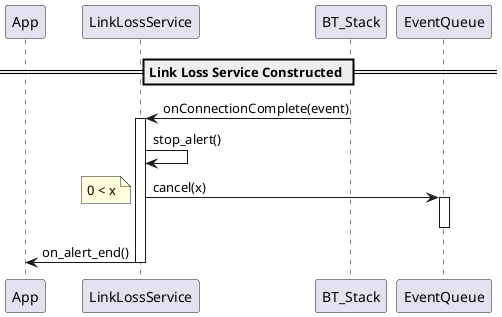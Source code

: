 @startuml

participant App as APP
participant LinkLossService as LLS
participant BT_Stack as BTS
participant EventQueue as EQ

== Link Loss Service Constructed ==
LLS <- BTS : onConnectionComplete(event)
activate LLS

LLS -> LLS : stop_alert()

LLS -> EQ : cancel(x)
note left
0 < x
end note
activate EQ
deactivate EQ

LLS -> APP : on_alert_end()
deactivate LLS

@enduml
